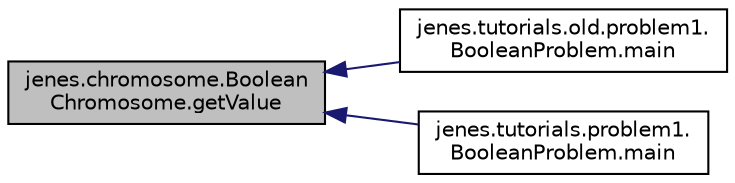 digraph "jenes.chromosome.BooleanChromosome.getValue"
{
  edge [fontname="Helvetica",fontsize="10",labelfontname="Helvetica",labelfontsize="10"];
  node [fontname="Helvetica",fontsize="10",shape=record];
  rankdir="LR";
  Node1 [label="jenes.chromosome.Boolean\lChromosome.getValue",height=0.2,width=0.4,color="black", fillcolor="grey75", style="filled" fontcolor="black"];
  Node1 -> Node2 [dir="back",color="midnightblue",fontsize="10",style="solid",fontname="Helvetica"];
  Node2 [label="jenes.tutorials.old.problem1.\lBooleanProblem.main",height=0.2,width=0.4,color="black", fillcolor="white", style="filled",URL="$classjenes_1_1tutorials_1_1old_1_1problem1_1_1_boolean_problem.html#a122005d28decbbdf9c0676bc5870dfd4"];
  Node1 -> Node3 [dir="back",color="midnightblue",fontsize="10",style="solid",fontname="Helvetica"];
  Node3 [label="jenes.tutorials.problem1.\lBooleanProblem.main",height=0.2,width=0.4,color="black", fillcolor="white", style="filled",URL="$classjenes_1_1tutorials_1_1problem1_1_1_boolean_problem.html#a04df83435bdce30ece47f2407f186d14"];
}
